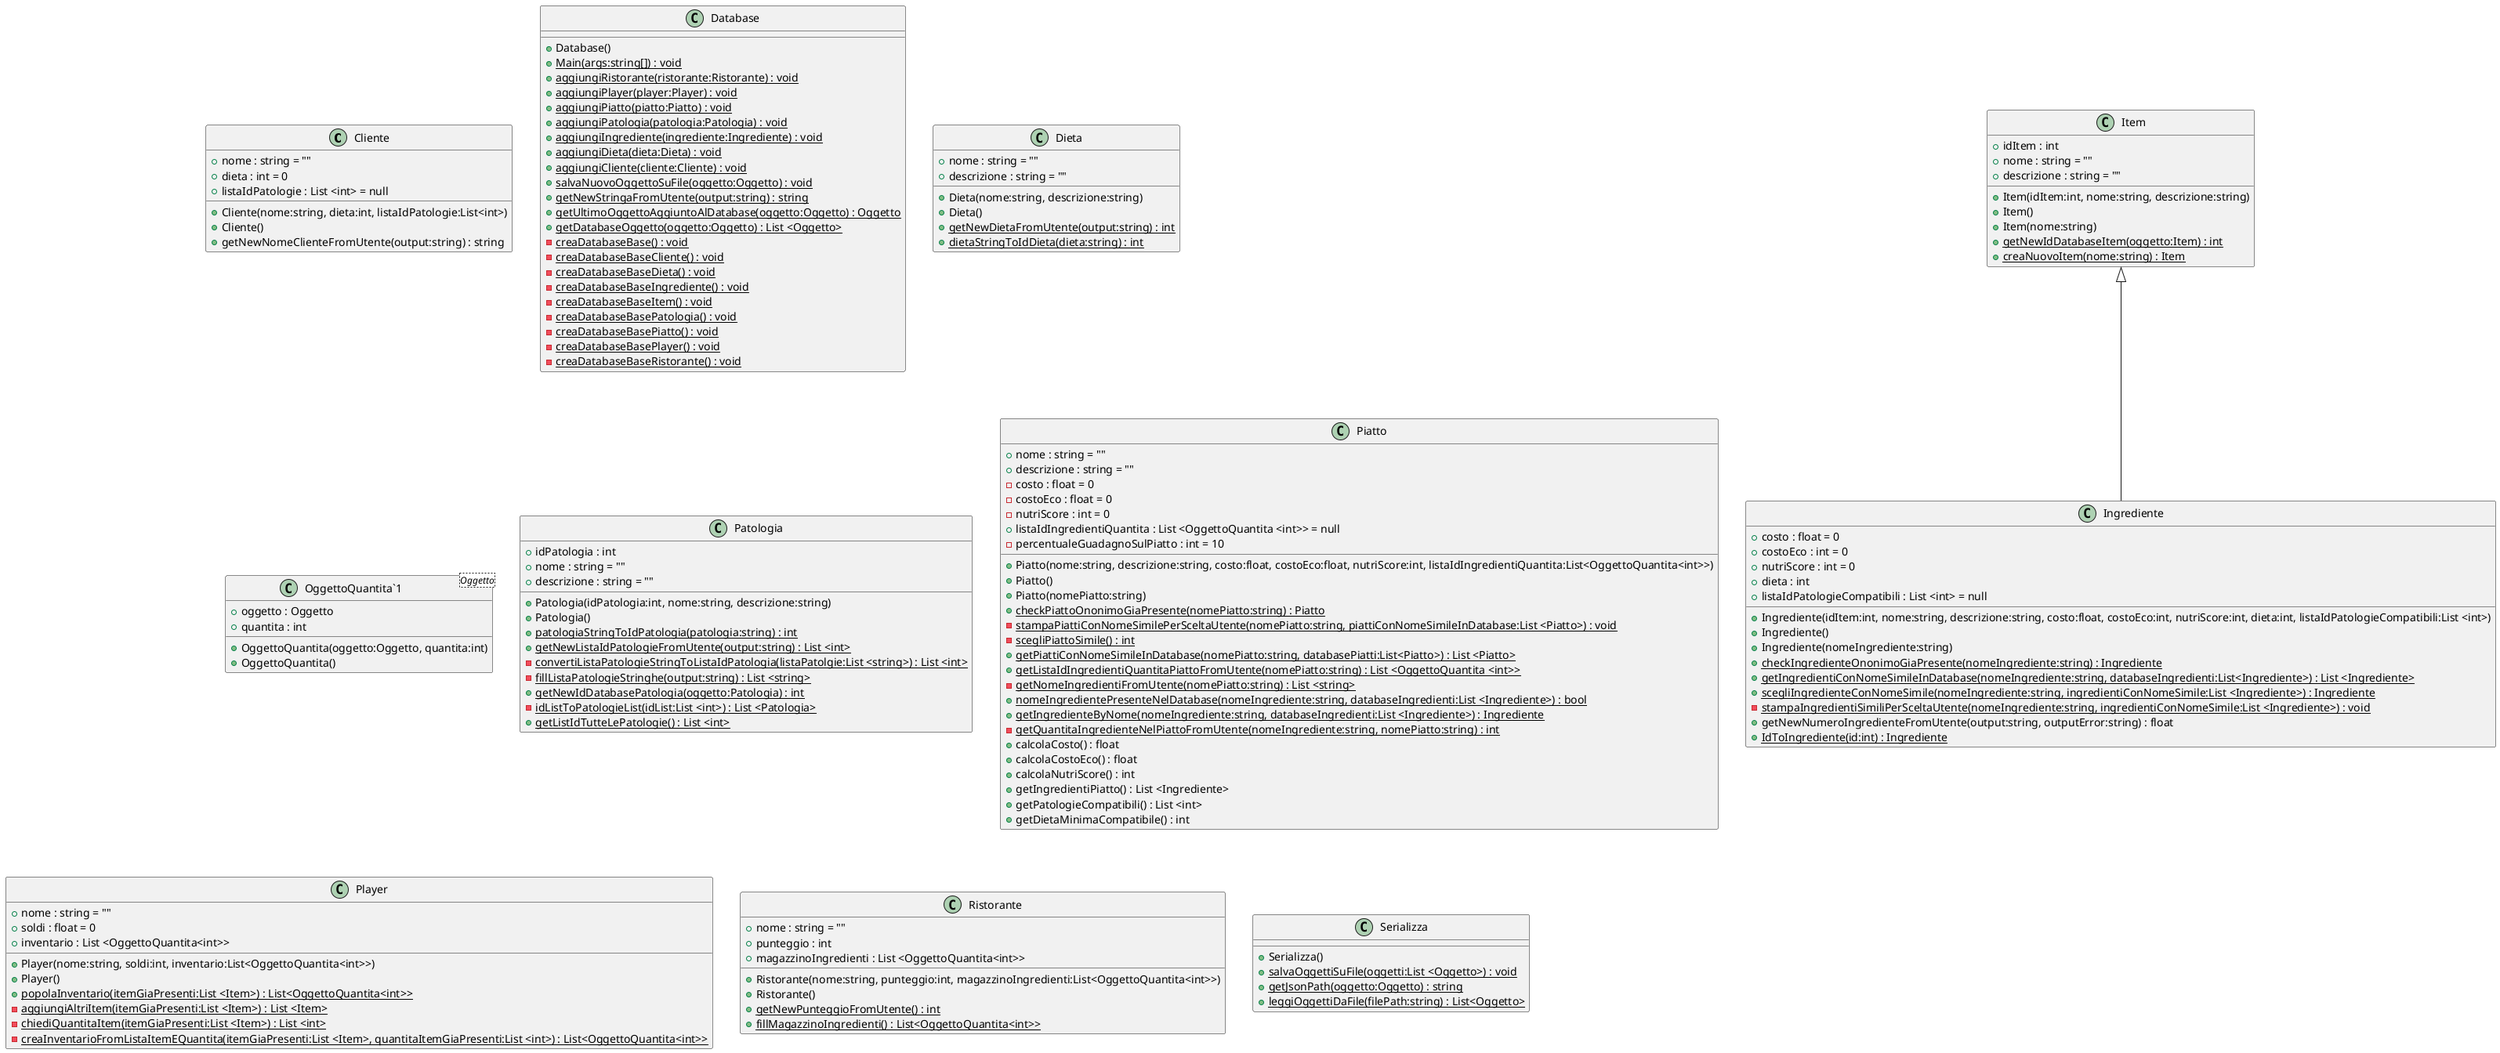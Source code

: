 @startuml
class Cliente {
    + nome : string = ""
    + dieta : int = 0
    + listaIdPatologie : List <int> = null
    + Cliente(nome:string, dieta:int, listaIdPatologie:List<int>)
    + Cliente()
    + getNewNomeClienteFromUtente(output:string) : string
}
class Database {
    + Database()
    + {static} Main(args:string[]) : void
    + {static} aggiungiRistorante(ristorante:Ristorante) : void
    + {static} aggiungiPlayer(player:Player) : void
    + {static} aggiungiPiatto(piatto:Piatto) : void
    + {static} aggiungiPatologia(patologia:Patologia) : void
    + {static} aggiungiIngrediente(ingrediente:Ingrediente) : void
    + {static} aggiungiDieta(dieta:Dieta) : void
    + {static} aggiungiCliente(cliente:Cliente) : void
    + {static} salvaNuovoOggettoSuFile(oggetto:Oggetto) : void
    + {static} getNewStringaFromUtente(output:string) : string
    + {static} getUltimoOggettoAggiuntoAlDatabase(oggetto:Oggetto) : Oggetto
    + {static} getDatabaseOggetto(oggetto:Oggetto) : List <Oggetto>
    - {static} creaDatabaseBase() : void
    - {static} creaDatabaseBaseCliente() : void
    - {static} creaDatabaseBaseDieta() : void
    - {static} creaDatabaseBaseIngrediente() : void
    - {static} creaDatabaseBaseItem() : void
    - {static} creaDatabaseBasePatologia() : void
    - {static} creaDatabaseBasePiatto() : void
    - {static} creaDatabaseBasePlayer() : void
    - {static} creaDatabaseBaseRistorante() : void
}
class Dieta {
    + nome : string = ""
    + descrizione : string = ""
    + Dieta(nome:string, descrizione:string)
    + Dieta()
    + {static} getNewDietaFromUtente(output:string) : int
    + {static} dietaStringToIdDieta(dieta:string) : int
}
class Ingrediente {
    + costo : float = 0
    + costoEco : int = 0
    + nutriScore : int = 0
    + dieta : int
    + listaIdPatologieCompatibili : List <int> = null
    + Ingrediente(idItem:int, nome:string, descrizione:string, costo:float, costoEco:int, nutriScore:int, dieta:int, listaIdPatologieCompatibili:List <int>)
    + Ingrediente()
    + Ingrediente(nomeIngrediente:string)
    + {static} checkIngredienteOnonimoGiaPresente(nomeIngrediente:string) : Ingrediente
    + {static} getIngredientiConNomeSimileInDatabase(nomeIngrediente:string, databaseIngredienti:List<Ingrediente>) : List <Ingrediente>
    + {static} scegliIngredienteConNomeSimile(nomeIngrediente:string, ingredientiConNomeSimile:List <Ingrediente>) : Ingrediente
    - {static} stampaIngredientiSimiliPerSceltaUtente(nomeIngrediente:string, ingredientiConNomeSimile:List <Ingrediente>) : void
    + getNewNumeroIngredienteFromUtente(output:string, outputError:string) : float
    + {static} IdToIngrediente(id:int) : Ingrediente
}
Item <|-- Ingrediente
class Item {
    + idItem : int
    + nome : string = ""
    + descrizione : string = ""
    + Item(idItem:int, nome:string, descrizione:string)
    + Item()
    + Item(nome:string)
    + {static} getNewIdDatabaseItem(oggetto:Item) : int
    + {static} creaNuovoItem(nome:string) : Item
}
class "OggettoQuantita`1"<Oggetto> {
    + oggetto : Oggetto
    + quantita : int
    + OggettoQuantita(oggetto:Oggetto, quantita:int)
    + OggettoQuantita()
}
class Patologia {
    + idPatologia : int
    + nome : string = ""
    + descrizione : string = ""
    + Patologia(idPatologia:int, nome:string, descrizione:string)
    + Patologia()
    + {static} patologiaStringToIdPatologia(patologia:string) : int
    + {static} getNewListaIdPatologieFromUtente(output:string) : List <int>
    - {static} convertiListaPatologieStringToListaIdPatologia(listaPatolgie:List <string>) : List <int>
    - {static} fillListaPatologieStringhe(output:string) : List <string>
    + {static} getNewIdDatabasePatologia(oggetto:Patologia) : int
    - {static} idListToPatologieList(idList:List <int>) : List <Patologia>
    + {static} getListIdTutteLePatologie() : List <int>
}
class Piatto {
    + nome : string = ""
    + descrizione : string = ""
    - costo : float = 0
    - costoEco : float = 0
    - nutriScore : int = 0
    + listaIdIngredientiQuantita : List <OggettoQuantita <int>> = null
    - percentualeGuadagnoSulPiatto : int = 10
    + Piatto(nome:string, descrizione:string, costo:float, costoEco:float, nutriScore:int, listaIdIngredientiQuantita:List<OggettoQuantita<int>>)
    + Piatto()
    + Piatto(nomePiatto:string)
    + {static} checkPiattoOnonimoGiaPresente(nomePiatto:string) : Piatto
    - {static} stampaPiattiConNomeSimilePerSceltaUtente(nomePiatto:string, piattiConNomeSimileInDatabase:List <Piatto>) : void
    - {static} scegliPiattoSimile() : int
    + {static} getPiattiConNomeSimileInDatabase(nomePiatto:string, databasePiatti:List<Piatto>) : List <Piatto>
    + {static} getListaIdIngredientiQuantitaPiattoFromUtente(nomePiatto:string) : List <OggettoQuantita <int>>
    - {static} getNomeIngredientiFromUtente(nomePiatto:string) : List <string>
    + {static} nomeIngredientePresenteNelDatabase(nomeIngrediente:string, databaseIngredienti:List <Ingrediente>) : bool
    + {static} getIngredienteByNome(nomeIngrediente:string, databaseIngredienti:List <Ingrediente>) : Ingrediente
    - {static} getQuantitaIngredienteNelPiattoFromUtente(nomeIngrediente:string, nomePiatto:string) : int
    + calcolaCosto() : float
    + calcolaCostoEco() : float
    + calcolaNutriScore() : int
    + getIngredientiPiatto() : List <Ingrediente>
    + getPatologieCompatibili() : List <int>
    + getDietaMinimaCompatibile() : int
}
class Player {
    + nome : string = ""
    + soldi : float = 0
    + inventario : List <OggettoQuantita<int>>
    + Player(nome:string, soldi:int, inventario:List<OggettoQuantita<int>>)
    + Player()
    + {static} popolaInventario(itemGiaPresenti:List <Item>) : List<OggettoQuantita<int>>
    - {static} aggiungiAltriItem(itemGiaPresenti:List <Item>) : List <Item>
    - {static} chiediQuantitaItem(itemGiaPresenti:List <Item>) : List <int>
    - {static} creaInventarioFromListaItemEQuantita(itemGiaPresenti:List <Item>, quantitaItemGiaPresenti:List <int>) : List<OggettoQuantita<int>>
}
class Ristorante {
    + nome : string = ""
    + punteggio : int
    + magazzinoIngredienti : List <OggettoQuantita<int>>
    + Ristorante(nome:string, punteggio:int, magazzinoIngredienti:List<OggettoQuantita<int>>)
    + Ristorante()
    + {static} getNewPunteggioFromUtente() : int
    + {static} fillMagazzinoIngredienti() : List<OggettoQuantita<int>>
}
class Serializza {
    + Serializza()
    + {static} salvaOggettiSuFile(oggetti:List <Oggetto>) : void
    + {static} getJsonPath(oggetto:Oggetto) : string
    + {static} leggiOggettiDaFile(filePath:string) : List<Oggetto>
}
@enduml
